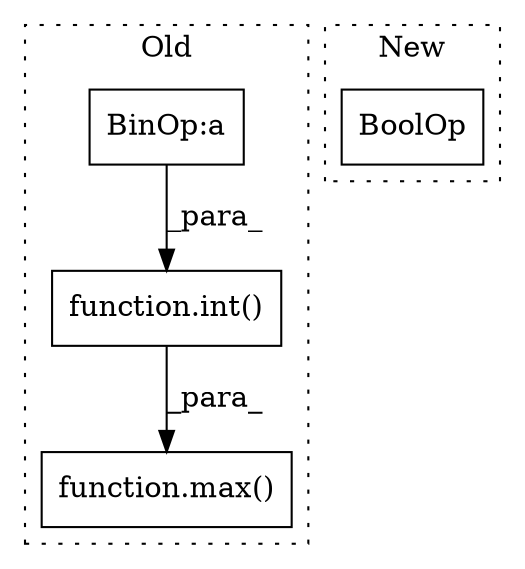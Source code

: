 digraph G {
subgraph cluster0 {
1 [label="function.max()" a="75" s="14205,14234" l="4,1" shape="box"];
3 [label="BinOp:a" a="82" s="14222" l="3" shape="box"];
4 [label="function.int()" a="75" s="14212,14233" l="4,1" shape="box"];
label = "Old";
style="dotted";
}
subgraph cluster1 {
2 [label="BoolOp" a="72" s="15316" l="20" shape="box"];
label = "New";
style="dotted";
}
3 -> 4 [label="_para_"];
4 -> 1 [label="_para_"];
}